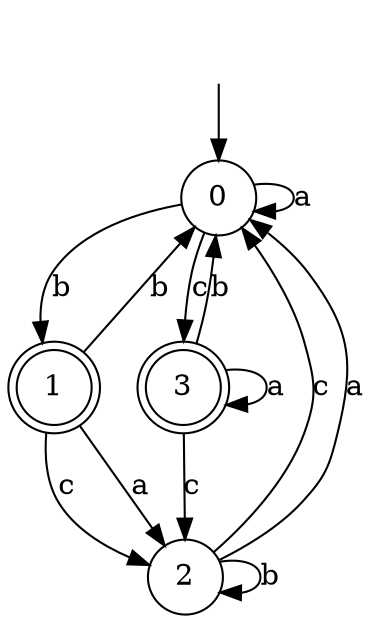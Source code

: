 digraph g {
__start [label=""shape=none]
	0[shape="circle" label="0"]
	1[shape="doublecircle" label="1"]
	2[shape="circle" label="2"]
	3[shape="doublecircle" label="3"]
__start -> 0
	0->1 [label="b"]
	0->3 [label="c"]
	0->0 [label="a"]
	1->0 [label="b"]
	1->2 [label="c"]
	1->2 [label="a"]
	2->2 [label="b"]
	2->0 [label="c"]
	2->0 [label="a"]
	3->0 [label="b"]
	3->2 [label="c"]
	3->3 [label="a"]
}